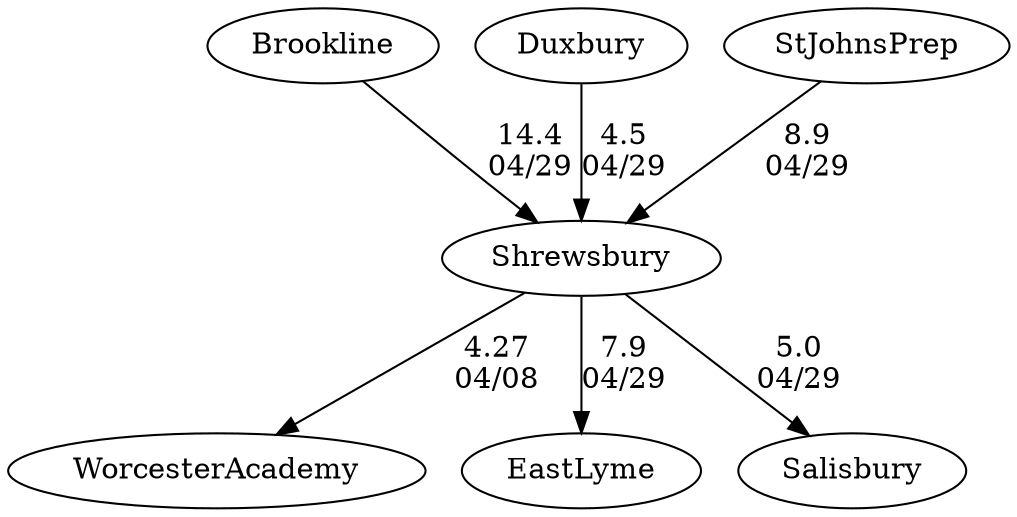 digraph boys1foursShrewsbury {Shrewsbury [URL="boys1foursShrewsburyShrewsbury.html"];WorcesterAcademy [URL="boys1foursShrewsburyWorcesterAcademy.html"];Brookline [URL="boys1foursShrewsburyBrookline.html"];EastLyme [URL="boys1foursShrewsburyEastLyme.html"];Duxbury [URL="boys1foursShrewsburyDuxbury.html"];StJohnsPrep [URL="boys1foursShrewsburyStJohnsPrep.html"];Salisbury [URL="boys1foursShrewsburySalisbury.html"];Shrewsbury -> WorcesterAcademy[label="4.27
04/08", weight="96", tooltip="NEIRA Boys & Girls Fours,Shrewsbury Opener: Shrewsbury vs. Bedford NH vs. Worcester Academy			
Distance: 1000 Conditions: Cross tailwind for all races. Gusty at times & growing in strength as the races progressed. Comments: Events rowed as an exhibition / scrimmage to enable all visiting athletes a chance to compete on the day.
None", URL="http://www.row2k.com/results/resultspage.cfm?UID=4B8E9B0A9FBCF2437CE01792D4CB1428&cat=5", random="random"]; 
Brookline -> Shrewsbury[label="14.4
04/29", weight="86", tooltip="NEIRA,Quinsigamond Cup			
Distance: 1500 Meters Conditions: Cross wind from Lane 6 with Variable Head/Tail wind Comments: Races were floating starts, please do no compare times. In the G4, there was a restart about 250 meters over the line. A special thank you to St. John's and Shrewsbury for hosting the day.
None", URL="http://www.row2k.com/results/resultspage.cfm?UID=1D682CBC1FCE36890658D2D28FE95424&cat=5", random="random"]; 
StJohnsPrep -> Shrewsbury[label="8.9
04/29", weight="92", tooltip="NEIRA,Quinsigamond Cup			
Distance: 1500 Meters Conditions: Cross wind from Lane 6 with Variable Head/Tail wind Comments: Races were floating starts, please do no compare times. In the G4, there was a restart about 250 meters over the line. A special thank you to St. John's and Shrewsbury for hosting the day.
None", URL="http://www.row2k.com/results/resultspage.cfm?UID=1D682CBC1FCE36890658D2D28FE95424&cat=5", random="random"]; 
Duxbury -> Shrewsbury[label="4.5
04/29", weight="96", tooltip="NEIRA,Quinsigamond Cup			
Distance: 1500 Meters Conditions: Cross wind from Lane 6 with Variable Head/Tail wind Comments: Races were floating starts, please do no compare times. In the G4, there was a restart about 250 meters over the line. A special thank you to St. John's and Shrewsbury for hosting the day.
None", URL="http://www.row2k.com/results/resultspage.cfm?UID=1D682CBC1FCE36890658D2D28FE95424&cat=5", random="random"]; 
Shrewsbury -> Salisbury[label="5.0
04/29", weight="95", tooltip="NEIRA,Quinsigamond Cup			
Distance: 1500 Meters Conditions: Cross wind from Lane 6 with Variable Head/Tail wind Comments: Races were floating starts, please do no compare times. In the G4, there was a restart about 250 meters over the line. A special thank you to St. John's and Shrewsbury for hosting the day.
None", URL="http://www.row2k.com/results/resultspage.cfm?UID=1D682CBC1FCE36890658D2D28FE95424&cat=5", random="random"]; 
Shrewsbury -> EastLyme[label="7.9
04/29", weight="93", tooltip="NEIRA,Quinsigamond Cup			
Distance: 1500 Meters Conditions: Cross wind from Lane 6 with Variable Head/Tail wind Comments: Races were floating starts, please do no compare times. In the G4, there was a restart about 250 meters over the line. A special thank you to St. John's and Shrewsbury for hosting the day.
None", URL="http://www.row2k.com/results/resultspage.cfm?UID=1D682CBC1FCE36890658D2D28FE95424&cat=5", random="random"]}